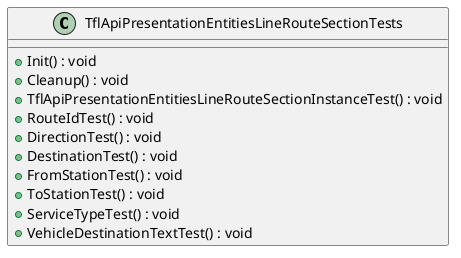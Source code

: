 @startuml
class TflApiPresentationEntitiesLineRouteSectionTests {
    + Init() : void
    + Cleanup() : void
    + TflApiPresentationEntitiesLineRouteSectionInstanceTest() : void
    + RouteIdTest() : void
    + DirectionTest() : void
    + DestinationTest() : void
    + FromStationTest() : void
    + ToStationTest() : void
    + ServiceTypeTest() : void
    + VehicleDestinationTextTest() : void
}
@enduml
